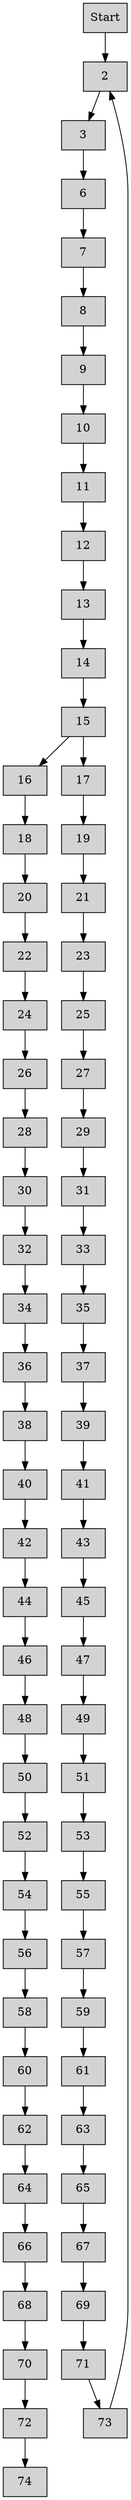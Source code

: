 digraph CFG {
    node[shape=box, style=filled];

    start [label="Start"];
    block2 [label="2"];
    block3 [label="3"];
    block6 [label="6"];
    block7 [label="7"];
    block8 [label="8"];
    block9 [label="9"];
    block10 [label="10"];
    block11 [label="11"];
    block12 [label="12"];
    block13 [label="13"];
    block14 [label="14"];
    block15 [label="15"];
    block16 [label="16"];
    block17 [label="17"];
    block18 [label="18"];
    block19 [label="19"];
    block20 [label="20"];
    block21 [label="21"];
    block22 [label="22"];
    block23 [label="23"];
    block24 [label="24"];
    block25 [label="25"];
    block26 [label="26"];
    block27 [label="27"];
    block28 [label="28"];
    block29 [label="29"];
    block30 [label="30"];
    block31 [label="31"];
    block32 [label="32"];
    block33 [label="33"];
    block34 [label="34"];
    block35 [label="35"];
    block36 [label="36"];
    block37 [label="37"];
    block38 [label="38"];
    block39 [label="39"];
    block40 [label="40"];
    block41 [label="41"];
    block42 [label="42"];
    block43 [label="43"];
    block44 [label="44"];
    block45 [label="45"];
    block46 [label="46"];
    block47 [label="47"];
    block48 [label="48"];
    block49 [label="49"];
    block50 [label="50"];
    block51 [label="51"];
    block52 [label="52"];
    block53 [label="53"];
    block54 [label="54"];
    block55 [label="55"];
    block56 [label="56"];
    block57 [label="57"];
    block58 [label="58"];
    block59 [label="59"];
    block60 [label="60"];
    block61 [label="61"];
    block62 [label="62"];
    block63 [label="63"];
    block64 [label="64"];
    block65 [label="65"];
    block66 [label="66"];
    block67 [label="67"];
    block68 [label="68"];
    block69 [label="69"];
    block70 [label="70"];
    block71 [label="71"];
    block72 [label="72"];
    block73 [label="73"];
    block74 [label="74"];

    start -> block2;
    block2 -> block3;
    block3 -> block6;
    block6 -> block7;
    block7 -> block8;
    block8 -> block9;
    block9 -> block10;
    block10 -> block11;
    block11 -> block12;
    block12 -> block13;
    block13 -> block14;
    block14 -> block15;
    block15 -> block16, block17;
    block16 -> block18;
    block17 -> block19;
    block18 -> block20;
    block19 -> block21;
    block20 -> block22;
    block21 -> block23;
    block22 -> block24;
    block23 -> block25;
    block24 -> block26;
    block25 -> block27;
    block26 -> block28;
    block27 -> block29;
    block28 -> block30;
    block29 -> block31;
    block30 -> block32;
    block31 -> block33;
    block32 -> block34;
    block33 -> block35;
    block34 -> block36;
    block35 -> block37;
    block36 -> block38;
    block37 -> block39;
    block38 -> block40;
    block39 -> block41;
    block40 -> block42;
    block41 -> block43;
    block42 -> block44;
    block43 -> block45;
    block44 -> block46;
    block45 -> block47;
    block46 -> block48;
    block47 -> block49;
    block48 -> block50;
    block49 -> block51;
    block50 -> block52;
    block51 -> block53;
    block52 -> block54;
    block53 -> block55;
    block54 -> block56;
    block55 -> block57;
    block56 -> block58;
    block57 -> block59;
    block58 -> block60;
    block59 -> block61;
    block60 -> block62;
    block61 -> block63;
    block62 -> block64;
    block63 -> block65;
    block64 -> block66;
    block65 -> block67;
    block66 -> block68;
    block67 -> block69;
    block68 -> block70;
    block69 -> block71;
    block70 -> block72;
    block71 -> block73;
    block72 -> block74;
    block73 -> block2;
}